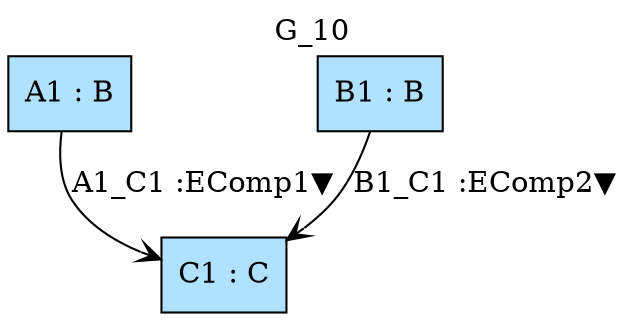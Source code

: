 digraph {graph[label=G_10,labelloc=tl,labelfontsize=12];
"A1"[shape=box,fillcolor=lightskyblue1,style = filled,label="A1 : B"];
"B1"[shape=box,fillcolor=lightskyblue1,style = filled,label="B1 : B"];
"C1"[shape=box,fillcolor=lightskyblue1,style = filled,label="C1 : C"];

"A1"->"C1"[label="A1_C1 :EComp1▼",arrowhead=vee];
"B1"->"C1"[label="B1_C1 :EComp2▼",arrowhead=vee];
}